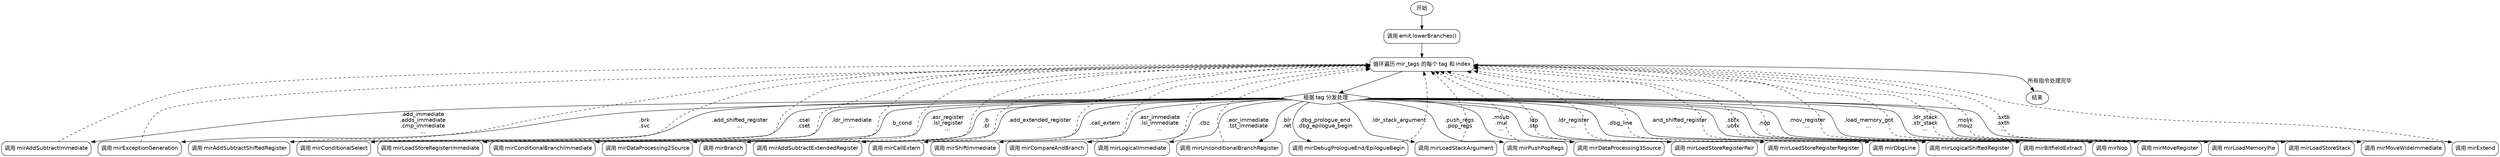 
digraph flowchart {
    node [fontname="Helvetica", shape=box, style="rounded"];
    edge [fontname="Helvetica"];

    start [label="开始", shape=ellipse];
    lower_branches [label="调用 emit.lowerBranches()"];
    loop_start [label="循环遍历 mir_tags 的每个 tag 和 index"];
    switch_tag [label="根据 tag 分发处理", shape=diamond];

    // 分组处理函数
    add_subtract_imm [label="调用 mirAddSubtractImmediate"];
    data_proc_2src [label="调用 mirDataProcessing2Source"];
    shift_imm [label="调用 mirShiftImmediate"];
    cond_branch_imm [label="调用 mirConditionalBranchImmediate"];
    branch [label="调用 mirBranch"];
    compare_branch [label="调用 mirCompareAndBranch"];
    uncond_branch_reg [label="调用 mirUnconditionalBranchRegister"];
    exception_gen [label="调用 mirExceptionGeneration"];
    call_extern [label="调用 mirCallExtern"];
    logical_imm [label="调用 mirLogicalImmediate"];
    add_sub_shift_reg [label="调用 mirAddSubtractShiftedRegister"];
    add_sub_ext_reg [label="调用 mirAddSubtractExtendedRegister"];
    cond_select [label="调用 mirConditionalSelect"];
    dbg_line [label="调用 mirDbgLine"];
    dbg_prologue_epilogue [label="调用 mirDebugPrologueEnd/EpilogueBegin"];
    logical_shifted_reg [label="调用 mirLogicalShiftedRegister"];
    load_memory_pie [label="调用 mirLoadMemoryPie"];
    load_store_pair [label="调用 mirLoadStoreRegisterPair"];
    load_store_stack [label="调用 mirLoadStoreStack"];
    load_stack_arg [label="调用 mirLoadStackArgument"];
    load_store_reg_reg [label="调用 mirLoadStoreRegisterRegister"];
    load_store_imm [label="调用 mirLoadStoreRegisterImmediate"];
    move_reg [label="调用 mirMoveRegister"];
    move_wide_imm [label="调用 mirMoveWideImmediate"];
    data_proc_3src [label="调用 mirDataProcessing3Source"];
    nop [label="调用 mirNop"];
    push_pop_regs [label="调用 mirPushPopRegs"];
    bitfield_extract [label="调用 mirBitfieldExtract"];
    extend [label="调用 mirExtend"];
    end [label="结束", shape=ellipse];

    // 连接节点
    start -> lower_branches;
    lower_branches -> loop_start;
    loop_start -> switch_tag;

    // Switch 分支连接（分组简化）
    switch_tag -> add_subtract_imm [label=".add_immediate\n.adds_immediate\n.cmp_immediate\n..."];
    switch_tag -> data_proc_2src [label=".asr_register\n.lsl_register\n..."];
    switch_tag -> shift_imm [label=".asr_immediate\n.lsl_immediate\n..."];
    switch_tag -> cond_branch_imm [label=".b_cond"];
    switch_tag -> branch [label=".b\n.bl"];
    switch_tag -> compare_branch [label=".cbz"];
    switch_tag -> uncond_branch_reg [label=".blr\n.ret"];
    switch_tag -> exception_gen [label=".brk\n.svc"];
    switch_tag -> call_extern [label=".call_extern"];
    switch_tag -> logical_imm [label=".eor_immediate\n.tst_immediate"];
    switch_tag -> add_sub_shift_reg [label=".add_shifted_register\n..."];
    switch_tag -> add_sub_ext_reg [label=".add_extended_register\n..."];
    switch_tag -> cond_select [label=".csel\n.cset"];
    switch_tag -> dbg_line [label=".dbg_line"];
    switch_tag -> dbg_prologue_epilogue [label=".dbg_prologue_end\n.dbg_epilogue_begin"];
    switch_tag -> logical_shifted_reg [label=".and_shifted_register\n..."];
    switch_tag -> load_memory_pie [label=".load_memory_got\n..."];
    switch_tag -> load_store_pair [label=".ldp\n.stp"];
    switch_tag -> load_store_stack [label=".ldr_stack\n.str_stack\n..."];
    switch_tag -> load_stack_arg [label=".ldr_stack_argument\n..."];
    switch_tag -> load_store_reg_reg [label=".ldr_register\n..."];
    switch_tag -> load_store_imm [label=".ldr_immediate\n..."];
    switch_tag -> move_reg [label=".mov_register\n..."];
    switch_tag -> move_wide_imm [label=".movk\n.movz"];
    switch_tag -> data_proc_3src [label=".msub\n.mul\n..."];
    switch_tag -> nop [label=".nop"];
    switch_tag -> push_pop_regs [label=".push_regs\n.pop_regs"];
    switch_tag -> bitfield_extract [label=".sbfx\n.ubfx"];
    switch_tag -> extend [label=".sxtb\n.sxth\n..."];

    // 返回到循环
    add_subtract_imm -> loop_start [style=dashed];
    data_proc_2src -> loop_start [style=dashed];
    shift_imm -> loop_start [style=dashed];
    cond_branch_imm -> loop_start [style=dashed];
    branch -> loop_start [style=dashed];
    compare_branch -> loop_start [style=dashed];
    uncond_branch_reg -> loop_start [style=dashed];
    exception_gen -> loop_start [style=dashed];
    call_extern -> loop_start [style=dashed];
    logical_imm -> loop_start [style=dashed];
    add_sub_shift_reg -> loop_start [style=dashed];
    add_sub_ext_reg -> loop_start [style=dashed];
    cond_select -> loop_start [style=dashed];
    dbg_line -> loop_start [style=dashed];
    dbg_prologue_epilogue -> loop_start [style=dashed];
    logical_shifted_reg -> loop_start [style=dashed];
    load_memory_pie -> loop_start [style=dashed];
    load_store_pair -> loop_start [style=dashed];
    load_store_stack -> loop_start [style=dashed];
    load_stack_arg -> loop_start [style=dashed];
    load_store_reg_reg -> loop_start [style=dashed];
    load_store_imm -> loop_start [style=dashed];
    move_reg -> loop_start [style=dashed];
    move_wide_imm -> loop_start [style=dashed];
    data_proc_3src -> loop_start [style=dashed];
    nop -> loop_start [style=dashed];
    push_pop_regs -> loop_start [style=dashed];
    bitfield_extract -> loop_start [style=dashed];
    extend -> loop_start [style=dashed];

    // 循环结束
    loop_start -> end [label="所有指令处理完毕"];
}
